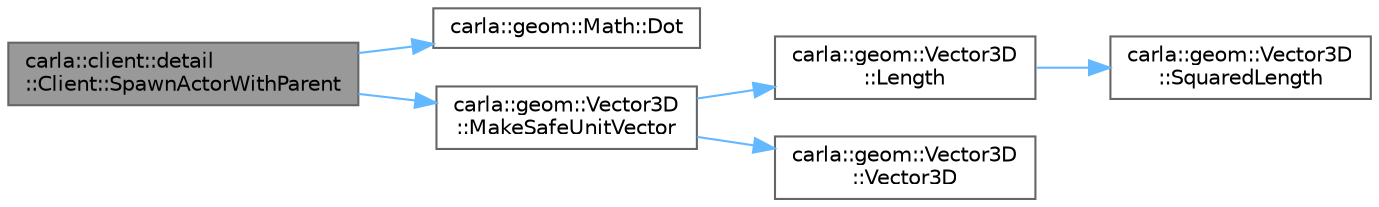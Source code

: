 digraph "carla::client::detail::Client::SpawnActorWithParent"
{
 // INTERACTIVE_SVG=YES
 // LATEX_PDF_SIZE
  bgcolor="transparent";
  edge [fontname=Helvetica,fontsize=10,labelfontname=Helvetica,labelfontsize=10];
  node [fontname=Helvetica,fontsize=10,shape=box,height=0.2,width=0.4];
  rankdir="LR";
  Node1 [id="Node000001",label="carla::client::detail\l::Client::SpawnActorWithParent",height=0.2,width=0.4,color="gray40", fillcolor="grey60", style="filled", fontcolor="black",tooltip=" "];
  Node1 -> Node2 [id="edge1_Node000001_Node000002",color="steelblue1",style="solid",tooltip=" "];
  Node2 [id="Node000002",label="carla::geom::Math::Dot",height=0.2,width=0.4,color="grey40", fillcolor="white", style="filled",URL="$d0/dea/classcarla_1_1geom_1_1Math.html#a98bc1394f89f87defc597b229f22d12f",tooltip=" "];
  Node1 -> Node3 [id="edge2_Node000001_Node000003",color="steelblue1",style="solid",tooltip=" "];
  Node3 [id="Node000003",label="carla::geom::Vector3D\l::MakeSafeUnitVector",height=0.2,width=0.4,color="grey40", fillcolor="white", style="filled",URL="$d9/dfe/classcarla_1_1geom_1_1Vector3D.html#a21f9cb00ea207d0f5304fad1c40b20e7",tooltip=" "];
  Node3 -> Node4 [id="edge3_Node000003_Node000004",color="steelblue1",style="solid",tooltip=" "];
  Node4 [id="Node000004",label="carla::geom::Vector3D\l::Length",height=0.2,width=0.4,color="grey40", fillcolor="white", style="filled",URL="$d9/dfe/classcarla_1_1geom_1_1Vector3D.html#aaa4bec48ae0734cca2c027df30ea6b34",tooltip=" "];
  Node4 -> Node5 [id="edge4_Node000004_Node000005",color="steelblue1",style="solid",tooltip=" "];
  Node5 [id="Node000005",label="carla::geom::Vector3D\l::SquaredLength",height=0.2,width=0.4,color="grey40", fillcolor="white", style="filled",URL="$d9/dfe/classcarla_1_1geom_1_1Vector3D.html#a0bd1ef6e24532e950b455838ecd4f8cf",tooltip=" "];
  Node3 -> Node6 [id="edge5_Node000003_Node000006",color="steelblue1",style="solid",tooltip=" "];
  Node6 [id="Node000006",label="carla::geom::Vector3D\l::Vector3D",height=0.2,width=0.4,color="grey40", fillcolor="white", style="filled",URL="$d9/dfe/classcarla_1_1geom_1_1Vector3D.html#ae8900b561fa2d9e6667f36038aea7657",tooltip=" "];
}

